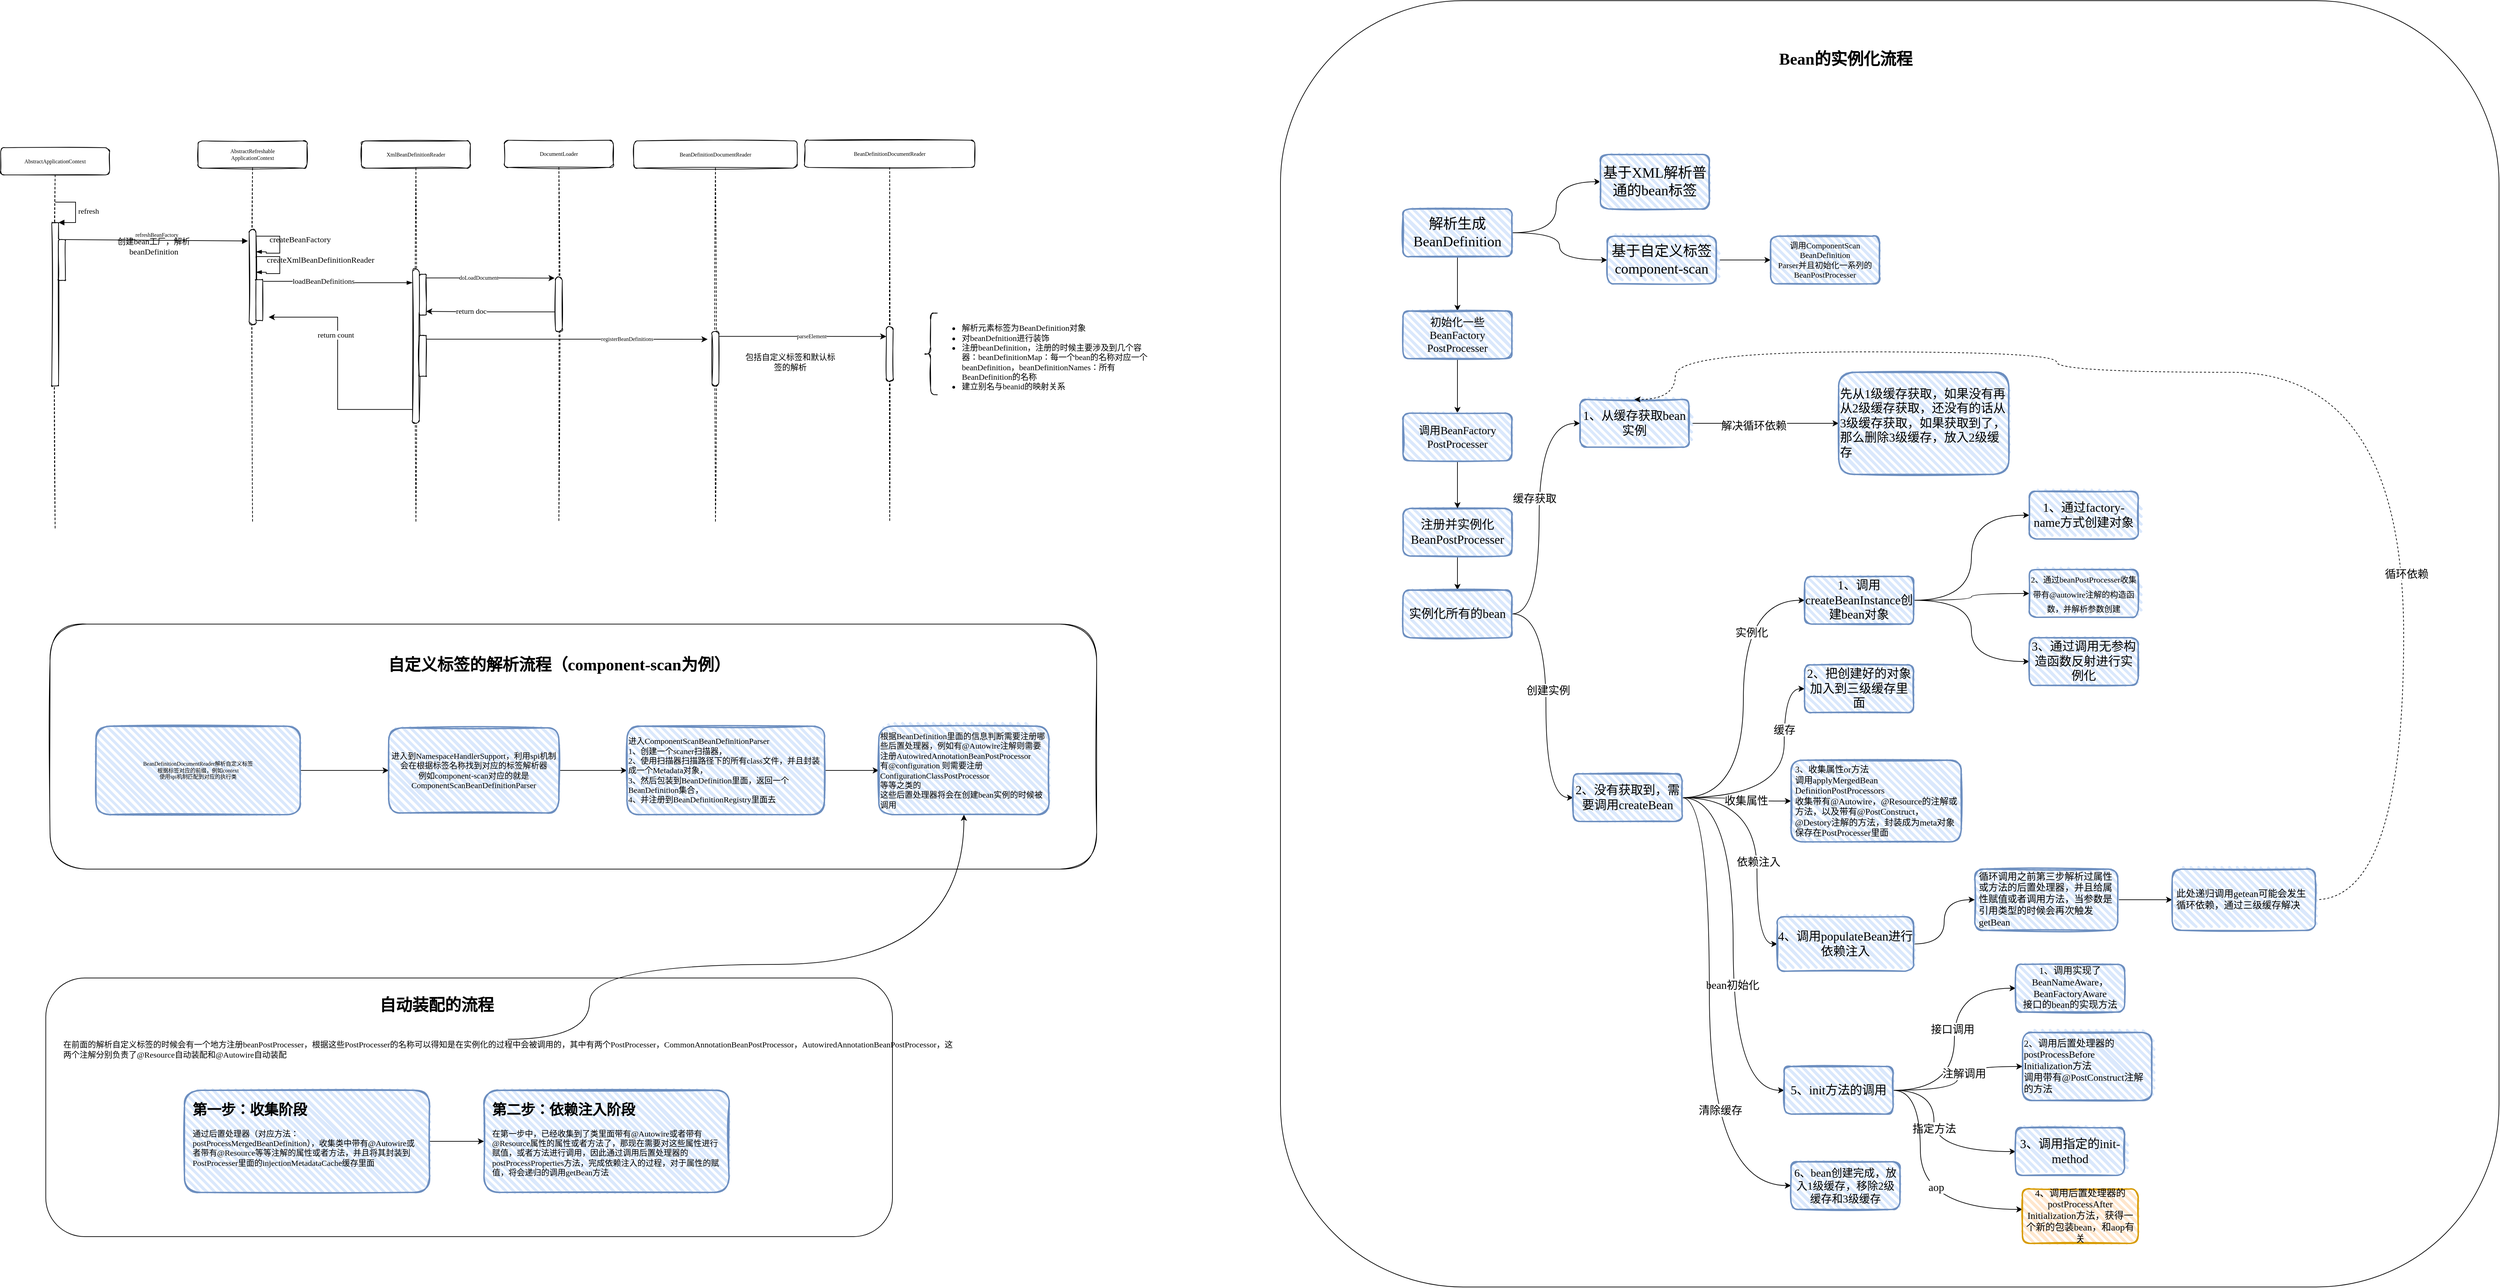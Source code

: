 <mxfile version="20.1.4" type="github">
  <diagram id="qRgSkZ1m7w0oscVlsJi2" name="第 1 页">
    <mxGraphModel dx="3008" dy="3232" grid="1" gridSize="10" guides="1" tooltips="1" connect="1" arrows="1" fold="1" page="1" pageScale="1" pageWidth="827" pageHeight="1169" math="0" shadow="0">
      <root>
        <mxCell id="0" />
        <mxCell id="1" parent="0" />
        <mxCell id="1ompkj2hWSB-YoC1AE3v-81" value="" style="rounded=1;whiteSpace=wrap;html=1;fontFamily=Comic Sans MS;fontSize=16;" vertex="1" parent="1">
          <mxGeometry x="1940" y="-136" width="1790" height="1890" as="geometry" />
        </mxCell>
        <mxCell id="kqyRtx0JfChElpCiszqf-2" value="&lt;div style=&quot;background-color: rgb(255, 255, 255); font-size: 6pt;&quot;&gt;AbstractApplicationContext&lt;/div&gt;" style="shape=umlLifeline;perimeter=lifelinePerimeter;whiteSpace=wrap;html=1;container=1;collapsible=0;recursiveResize=0;outlineConnect=0;sketch=1;rounded=1;glass=0;shadow=0;fontFamily=Comic Sans MS;" parent="1" vertex="1">
          <mxGeometry x="60" y="80" width="160" height="560" as="geometry" />
        </mxCell>
        <mxCell id="kqyRtx0JfChElpCiszqf-5" value="" style="html=1;points=[];perimeter=orthogonalPerimeter;rounded=1;shadow=0;glass=0;sketch=1;fontFamily=Comic Sans MS;" parent="kqyRtx0JfChElpCiszqf-2" vertex="1">
          <mxGeometry x="75" y="110" width="10" height="240" as="geometry" />
        </mxCell>
        <mxCell id="kqyRtx0JfChElpCiszqf-6" value="refresh" style="edgeStyle=orthogonalEdgeStyle;html=1;align=left;spacingLeft=2;endArrow=block;rounded=0;entryX=1;entryY=0;fontFamily=Comic Sans MS;" parent="kqyRtx0JfChElpCiszqf-2" target="kqyRtx0JfChElpCiszqf-5" edge="1">
          <mxGeometry relative="1" as="geometry">
            <mxPoint x="80" y="80" as="sourcePoint" />
            <Array as="points">
              <mxPoint x="110" y="80" />
              <mxPoint x="110" y="110" />
            </Array>
          </mxGeometry>
        </mxCell>
        <mxCell id="kqyRtx0JfChElpCiszqf-14" value="" style="html=1;points=[];perimeter=orthogonalPerimeter;rounded=1;shadow=0;glass=0;sketch=1;fontFamily=Comic Sans MS;" parent="kqyRtx0JfChElpCiszqf-2" vertex="1">
          <mxGeometry x="85" y="135" width="10" height="60" as="geometry" />
        </mxCell>
        <mxCell id="kqyRtx0JfChElpCiszqf-18" value="&lt;div style=&quot;background-color: rgb(255, 255, 255); font-size: 6pt;&quot;&gt;&lt;div style=&quot;font-size: 6pt;&quot;&gt;AbstractRefreshable&lt;/div&gt;&lt;div style=&quot;font-size: 6pt;&quot;&gt;ApplicationContext&lt;/div&gt;&lt;/div&gt;" style="shape=umlLifeline;perimeter=lifelinePerimeter;whiteSpace=wrap;html=1;container=1;collapsible=0;recursiveResize=0;outlineConnect=0;sketch=1;rounded=1;glass=0;shadow=0;fontFamily=Comic Sans MS;" parent="1" vertex="1">
          <mxGeometry x="350" y="70" width="160" height="560" as="geometry" />
        </mxCell>
        <mxCell id="kqyRtx0JfChElpCiszqf-24" value="" style="html=1;points=[[1,0.05,0,0,0],[1,0.1,0,0,0],[1,0.15,0,0,0],[1,0.2,0,0,0],[1,0.25,0,0,0],[1,0.3,0,0,0],[1,0.35,0,0,0],[1,0.4,0,0,0],[1,0.45,0,0,0],[1,0.5,0,0,0],[1,0.55,0,0,0],[1,0.6,0,0,0],[1,0.65,0,0,0],[1,0.7,0,0,0],[1,0.75,0,0,0],[1,0.8,0,0,0],[1,0.85,0,0,0],[1,0.9,0,0,0],[1,0.95,0,0,0]];perimeter=orthogonalPerimeter;rounded=1;shadow=0;glass=0;sketch=1;arcSize=50;fontFamily=Comic Sans MS;" parent="kqyRtx0JfChElpCiszqf-18" vertex="1">
          <mxGeometry x="75" y="130" width="10" height="140" as="geometry" />
        </mxCell>
        <mxCell id="kqyRtx0JfChElpCiszqf-30" value="" style="html=1;points=[[1,0.09,0,0,0],[1,0.18,0,0,0],[1,0.27,0,0,0],[1,0.36,0,0,0],[1,0.45,0,0,0],[1,0.55,0,0,0],[1,0.64,0,0,0],[1,0.73,0,0,0],[1,0.82,0,0,0],[1,0.91,0,0,0]];perimeter=orthogonalPerimeter;rounded=1;shadow=0;glass=0;sketch=1;fontFamily=Comic Sans MS;" parent="kqyRtx0JfChElpCiszqf-18" vertex="1">
          <mxGeometry x="85.0" y="204" width="10" height="60" as="geometry" />
        </mxCell>
        <mxCell id="kqyRtx0JfChElpCiszqf-33" style="edgeStyle=orthogonalEdgeStyle;rounded=0;orthogonalLoop=1;jettySize=auto;html=1;exitX=1;exitY=0.2;exitDx=0;exitDy=0;exitPerimeter=0;entryX=1;entryY=0.05;entryDx=0;entryDy=0;entryPerimeter=0;fontFamily=Comic Sans MS;startArrow=blockThin;startFill=1;endArrow=none;endFill=0;" parent="kqyRtx0JfChElpCiszqf-18" edge="1">
          <mxGeometry relative="1" as="geometry">
            <mxPoint x="85" y="163" as="sourcePoint" />
            <mxPoint x="85" y="142.0" as="targetPoint" />
            <Array as="points">
              <mxPoint x="100" y="163" />
              <mxPoint x="100" y="165" />
              <mxPoint x="120" y="165" />
              <mxPoint x="120" y="140" />
              <mxPoint x="85" y="140" />
            </Array>
          </mxGeometry>
        </mxCell>
        <mxCell id="kqyRtx0JfChElpCiszqf-40" style="edgeStyle=orthogonalEdgeStyle;rounded=0;orthogonalLoop=1;jettySize=auto;html=1;exitX=1;exitY=0.2;exitDx=0;exitDy=0;exitPerimeter=0;entryX=1;entryY=0.05;entryDx=0;entryDy=0;entryPerimeter=0;fontFamily=Comic Sans MS;startArrow=blockThin;startFill=1;endArrow=none;endFill=0;" parent="kqyRtx0JfChElpCiszqf-18" edge="1">
          <mxGeometry relative="1" as="geometry">
            <mxPoint x="85" y="192.98" as="sourcePoint" />
            <mxPoint x="85" y="171.98" as="targetPoint" />
            <Array as="points">
              <mxPoint x="100" y="192.98" />
              <mxPoint x="100" y="194.98" />
              <mxPoint x="120" y="194.98" />
              <mxPoint x="120" y="169.98" />
              <mxPoint x="85" y="169.98" />
            </Array>
          </mxGeometry>
        </mxCell>
        <mxCell id="kqyRtx0JfChElpCiszqf-15" value="&lt;div style=&quot;font-size: 6pt;&quot;&gt;refreshBeanFactory&lt;/div&gt;" style="html=1;verticalAlign=bottom;endArrow=none;entryX=1;entryY=0;rounded=0;endFill=0;startArrow=block;startFill=1;fontFamily=Comic Sans MS;exitX=-0.175;exitY=0.122;exitDx=0;exitDy=0;exitPerimeter=0;" parent="1" source="kqyRtx0JfChElpCiszqf-24" target="kqyRtx0JfChElpCiszqf-14" edge="1">
          <mxGeometry relative="1" as="geometry">
            <mxPoint x="420" y="210" as="sourcePoint" />
          </mxGeometry>
        </mxCell>
        <mxCell id="kqyRtx0JfChElpCiszqf-25" value="创建bean工厂，解析beanDefinition" style="text;html=1;strokeColor=none;fillColor=none;align=center;verticalAlign=middle;whiteSpace=wrap;rounded=0;shadow=0;glass=0;sketch=1;fontFamily=Comic Sans MS;" parent="1" vertex="1">
          <mxGeometry x="220" y="210" width="130" height="30" as="geometry" />
        </mxCell>
        <mxCell id="kqyRtx0JfChElpCiszqf-26" value="&lt;div style=&quot;background-color: rgb(255, 255, 255); font-size: 6pt;&quot;&gt;&lt;div style=&quot;font-size: 6pt;&quot;&gt;XmlBeanDefinitionReader&lt;/div&gt;&lt;/div&gt;" style="shape=umlLifeline;perimeter=lifelinePerimeter;whiteSpace=wrap;html=1;container=1;collapsible=0;recursiveResize=0;outlineConnect=0;sketch=1;rounded=1;glass=0;shadow=0;fontFamily=Comic Sans MS;" parent="1" vertex="1">
          <mxGeometry x="590" y="70" width="160" height="560" as="geometry" />
        </mxCell>
        <mxCell id="kqyRtx0JfChElpCiszqf-27" value="" style="html=1;points=[[0,0.09,0,0,0],[0,0.18,0,0,0],[0,0.27,0,0,0],[0,0.36,0,0,0],[0,0.45,0,0,0],[0,0.55,0,0,0],[0,0.64,0,0,0],[0,0.73,0,0,0],[0,0.82,0,0,0],[0,0.91,0,0,0],[1,0.06,0,0,0],[1,0.13,0,0,0],[1,0.19,0,0,0],[1,0.25,0,0,0],[1,0.31,0,0,0],[1,0.38,0,0,0],[1,0.44,0,0,0],[1,0.5,0,0,0],[1,0.56,0,0,0],[1,0.63,0,0,0],[1,0.69,0,0,0],[1,0.75,0,0,0],[1,0.81,0,0,0],[1,0.88,0,0,0],[1,0.94,0,0,0]];perimeter=orthogonalPerimeter;rounded=1;shadow=0;glass=0;sketch=1;arcSize=50;fontFamily=Comic Sans MS;" parent="kqyRtx0JfChElpCiszqf-26" vertex="1">
          <mxGeometry x="75" y="188" width="10" height="227" as="geometry" />
        </mxCell>
        <mxCell id="kqyRtx0JfChElpCiszqf-47" value="" style="html=1;points=[[1,0.09,0,0,0],[1,0.18,0,0,0],[1,0.27,0,0,0],[1,0.36,0,0,0],[1,0.45,0,0,0],[1,0.55,0,0,0],[1,0.64,0,0,0],[1,0.73,0,0,0],[1,0.82,0,0,0],[1,0.91,0,0,0]];perimeter=orthogonalPerimeter;rounded=1;shadow=0;glass=0;sketch=1;fontFamily=Comic Sans MS;" parent="kqyRtx0JfChElpCiszqf-26" vertex="1">
          <mxGeometry x="85.0" y="196" width="10" height="60" as="geometry" />
        </mxCell>
        <mxCell id="kqyRtx0JfChElpCiszqf-49" value="" style="html=1;points=[[1,0.09,0,0,0],[1,0.18,0,0,0],[1,0.27,0,0,0],[1,0.36,0,0,0],[1,0.45,0,0,0],[1,0.55,0,0,0],[1,0.64,0,0,0],[1,0.73,0,0,0],[1,0.82,0,0,0],[1,0.91,0,0,0]];perimeter=orthogonalPerimeter;rounded=1;shadow=0;glass=0;sketch=1;fontFamily=Comic Sans MS;" parent="kqyRtx0JfChElpCiszqf-26" vertex="1">
          <mxGeometry x="85.0" y="286" width="10" height="60" as="geometry" />
        </mxCell>
        <mxCell id="kqyRtx0JfChElpCiszqf-34" value="createXmlBeanDefinitionReader" style="text;html=1;strokeColor=none;fillColor=none;align=center;verticalAlign=middle;whiteSpace=wrap;rounded=0;shadow=0;glass=0;sketch=1;fontFamily=Comic Sans MS;" parent="1" vertex="1">
          <mxGeometry x="500" y="230" width="60" height="30" as="geometry" />
        </mxCell>
        <mxCell id="kqyRtx0JfChElpCiszqf-37" style="edgeStyle=orthogonalEdgeStyle;rounded=0;orthogonalLoop=1;jettySize=auto;html=1;exitX=0;exitY=0.09;exitDx=0;exitDy=0;exitPerimeter=0;entryX=1.094;entryY=0.039;entryDx=0;entryDy=0;entryPerimeter=0;fontFamily=Comic Sans MS;startArrow=blockThin;startFill=1;endArrow=none;endFill=0;" parent="1" source="kqyRtx0JfChElpCiszqf-27" target="kqyRtx0JfChElpCiszqf-30" edge="1">
          <mxGeometry relative="1" as="geometry" />
        </mxCell>
        <mxCell id="kqyRtx0JfChElpCiszqf-39" value="loadBeanDefinitions" style="edgeLabel;html=1;align=center;verticalAlign=middle;resizable=0;points=[];fontFamily=Comic Sans MS;" parent="kqyRtx0JfChElpCiszqf-37" vertex="1" connectable="0">
          <mxGeometry x="0.203" y="-1" relative="1" as="geometry">
            <mxPoint as="offset" />
          </mxGeometry>
        </mxCell>
        <mxCell id="kqyRtx0JfChElpCiszqf-41" value="createBeanFactory" style="text;html=1;strokeColor=none;fillColor=none;align=center;verticalAlign=middle;whiteSpace=wrap;rounded=0;shadow=0;glass=0;sketch=1;fontFamily=Comic Sans MS;" parent="1" vertex="1">
          <mxGeometry x="470" y="200" width="60" height="30" as="geometry" />
        </mxCell>
        <mxCell id="kqyRtx0JfChElpCiszqf-42" value="&lt;div style=&quot;background-color: rgb(255, 255, 255); font-size: 6pt;&quot;&gt;&lt;div style=&quot;font-size: 6pt;&quot;&gt;DocumentLoader&lt;/div&gt;&lt;/div&gt;" style="shape=umlLifeline;perimeter=lifelinePerimeter;whiteSpace=wrap;html=1;container=1;collapsible=0;recursiveResize=0;outlineConnect=0;sketch=1;rounded=1;glass=0;shadow=0;fontFamily=Comic Sans MS;" parent="1" vertex="1">
          <mxGeometry x="800" y="69" width="160" height="560" as="geometry" />
        </mxCell>
        <mxCell id="kqyRtx0JfChElpCiszqf-43" value="" style="html=1;points=[[0,0.09,0,0,0],[0,0.18,0,0,0],[0,0.27,0,0,0],[0,0.36,0,0,0],[0,0.45,0,0,0],[0,0.55,0,0,0],[0,0.64,0,0,0],[0,0.73,0,0,0],[0,0.82,0,0,0],[0,0.91,0,0,0]];perimeter=orthogonalPerimeter;rounded=1;shadow=0;glass=0;sketch=1;arcSize=50;fontFamily=Comic Sans MS;" parent="kqyRtx0JfChElpCiszqf-42" vertex="1">
          <mxGeometry x="75" y="201" width="10" height="80" as="geometry" />
        </mxCell>
        <mxCell id="kqyRtx0JfChElpCiszqf-44" value="&lt;div style=&quot;background-color: rgb(255, 255, 255); font-size: 6pt;&quot;&gt;&lt;div style=&quot;font-size: 6pt;&quot;&gt;BeanDefinitionDocumentReader&lt;/div&gt;&lt;/div&gt;" style="shape=umlLifeline;perimeter=lifelinePerimeter;whiteSpace=wrap;html=1;container=1;collapsible=0;recursiveResize=0;outlineConnect=0;sketch=1;rounded=1;glass=0;shadow=0;fontFamily=Comic Sans MS;" parent="1" vertex="1">
          <mxGeometry x="990" y="70" width="240" height="559" as="geometry" />
        </mxCell>
        <mxCell id="kqyRtx0JfChElpCiszqf-45" value="" style="html=1;points=[[0,0.09,0,0,0],[0,0.17,0,0,0],[0,0.28,0,0,0],[0,0.36,0,0,0],[0,0.45,0,0,0],[0,0.55,0,0,0],[0,0.64,0,0,0],[0,0.72,0,0,0],[0,0.82,0,0,0],[0,0.91,0,0,0],[1,0.09,0,0,0],[1,0.18,0,0,0],[1,0.27,0,0,0],[1,0.36,0,0,0],[1,0.45,0,0,0],[1,0.55,0,0,0],[1,0.64,0,0,0],[1,0.73,0,0,0],[1,0.82,0,0,0],[1,0.91,0,0,0]];perimeter=orthogonalPerimeter;rounded=1;shadow=0;glass=0;sketch=1;arcSize=50;fontFamily=Comic Sans MS;" parent="kqyRtx0JfChElpCiszqf-44" vertex="1">
          <mxGeometry x="115" y="280" width="10" height="80" as="geometry" />
        </mxCell>
        <mxCell id="kqyRtx0JfChElpCiszqf-48" style="edgeStyle=orthogonalEdgeStyle;rounded=0;orthogonalLoop=1;jettySize=auto;html=1;exitX=1;exitY=0.09;exitDx=0;exitDy=0;exitPerimeter=0;entryX=-0.123;entryY=0.02;entryDx=0;entryDy=0;entryPerimeter=0;fontFamily=Comic Sans MS;startArrow=none;startFill=0;endArrow=classic;endFill=1;" parent="1" source="kqyRtx0JfChElpCiszqf-47" target="kqyRtx0JfChElpCiszqf-43" edge="1">
          <mxGeometry relative="1" as="geometry" />
        </mxCell>
        <mxCell id="kqyRtx0JfChElpCiszqf-51" value="&lt;div style=&quot;font-size: 6pt;&quot;&gt;doLoadDocument&lt;/div&gt;" style="edgeLabel;html=1;align=center;verticalAlign=middle;resizable=0;points=[];fontFamily=Comic Sans MS;" parent="kqyRtx0JfChElpCiszqf-48" vertex="1" connectable="0">
          <mxGeometry x="-0.187" y="1" relative="1" as="geometry">
            <mxPoint as="offset" />
          </mxGeometry>
        </mxCell>
        <mxCell id="kqyRtx0JfChElpCiszqf-50" style="edgeStyle=orthogonalEdgeStyle;rounded=0;orthogonalLoop=1;jettySize=auto;html=1;exitX=1;exitY=0.09;exitDx=0;exitDy=0;exitPerimeter=0;entryX=-0.654;entryY=0.144;entryDx=0;entryDy=0;entryPerimeter=0;fontFamily=Comic Sans MS;startArrow=none;startFill=0;endArrow=classic;endFill=1;" parent="1" source="kqyRtx0JfChElpCiszqf-49" target="kqyRtx0JfChElpCiszqf-45" edge="1">
          <mxGeometry relative="1" as="geometry" />
        </mxCell>
        <mxCell id="kqyRtx0JfChElpCiszqf-54" value="&lt;div style=&quot;font-size: 6pt;&quot;&gt;registerBeanDefinitions&lt;/div&gt;" style="edgeLabel;html=1;align=center;verticalAlign=middle;resizable=0;points=[];fontFamily=Comic Sans MS;" parent="kqyRtx0JfChElpCiszqf-50" vertex="1" connectable="0">
          <mxGeometry x="-0.263" y="-1" relative="1" as="geometry">
            <mxPoint x="142" y="-2" as="offset" />
          </mxGeometry>
        </mxCell>
        <mxCell id="kqyRtx0JfChElpCiszqf-52" style="edgeStyle=orthogonalEdgeStyle;rounded=0;orthogonalLoop=1;jettySize=auto;html=1;exitX=0;exitY=0.64;exitDx=0;exitDy=0;exitPerimeter=0;entryX=1;entryY=0.91;entryDx=0;entryDy=0;entryPerimeter=0;fontFamily=Comic Sans MS;startArrow=none;startFill=0;endArrow=classic;endFill=1;" parent="1" source="kqyRtx0JfChElpCiszqf-43" target="kqyRtx0JfChElpCiszqf-47" edge="1">
          <mxGeometry relative="1" as="geometry" />
        </mxCell>
        <mxCell id="kqyRtx0JfChElpCiszqf-53" value="return doc" style="edgeLabel;html=1;align=center;verticalAlign=middle;resizable=0;points=[];fontFamily=Comic Sans MS;" parent="kqyRtx0JfChElpCiszqf-52" vertex="1" connectable="0">
          <mxGeometry x="0.312" y="-1" relative="1" as="geometry">
            <mxPoint as="offset" />
          </mxGeometry>
        </mxCell>
        <mxCell id="kqyRtx0JfChElpCiszqf-56" value="&lt;div style=&quot;background-color: rgb(255, 255, 255); font-size: 6pt;&quot;&gt;&lt;div style=&quot;font-size: 6pt;&quot;&gt;BeanDefinitionDocumentReader&lt;/div&gt;&lt;/div&gt;" style="shape=umlLifeline;perimeter=lifelinePerimeter;whiteSpace=wrap;html=1;container=1;collapsible=0;recursiveResize=0;outlineConnect=0;sketch=1;rounded=1;glass=0;shadow=0;fontFamily=Comic Sans MS;" parent="1" vertex="1">
          <mxGeometry x="1241" y="69" width="250" height="559" as="geometry" />
        </mxCell>
        <mxCell id="kqyRtx0JfChElpCiszqf-57" value="" style="html=1;points=[[0,0.09,0,0,0],[0,0.18,0,0,0],[0,0.27,0,0,0],[0,0.36,0,0,0],[0,0.45,0,0,0],[0,0.55,0,0,0],[0,0.64,0,0,0],[0,0.73,0,0,0],[0,0.82,0,0,0],[0,0.91,0,0,0]];perimeter=orthogonalPerimeter;rounded=1;shadow=0;glass=0;sketch=1;arcSize=50;fontFamily=Comic Sans MS;" parent="kqyRtx0JfChElpCiszqf-56" vertex="1">
          <mxGeometry x="120" y="274" width="10" height="80" as="geometry" />
        </mxCell>
        <mxCell id="kqyRtx0JfChElpCiszqf-62" value="" style="shape=curlyBracket;whiteSpace=wrap;html=1;rounded=1;shadow=0;glass=0;sketch=1;fontFamily=Comic Sans MS;" parent="kqyRtx0JfChElpCiszqf-56" vertex="1">
          <mxGeometry x="175" y="254" width="20" height="120" as="geometry" />
        </mxCell>
        <mxCell id="kqyRtx0JfChElpCiszqf-58" style="edgeStyle=orthogonalEdgeStyle;rounded=0;orthogonalLoop=1;jettySize=auto;html=1;exitX=1;exitY=0.09;exitDx=0;exitDy=0;exitPerimeter=0;entryX=0;entryY=0.18;entryDx=0;entryDy=0;entryPerimeter=0;fontFamily=Comic Sans MS;startArrow=none;startFill=0;endArrow=classic;endFill=1;" parent="1" source="kqyRtx0JfChElpCiszqf-45" target="kqyRtx0JfChElpCiszqf-57" edge="1">
          <mxGeometry relative="1" as="geometry" />
        </mxCell>
        <mxCell id="kqyRtx0JfChElpCiszqf-59" value="&lt;div style=&quot;font-size: 6pt;&quot;&gt;parseElement&lt;/div&gt;" style="edgeLabel;html=1;align=center;verticalAlign=middle;resizable=0;points=[];fontFamily=Comic Sans MS;" parent="kqyRtx0JfChElpCiszqf-58" vertex="1" connectable="0">
          <mxGeometry x="0.106" y="1" relative="1" as="geometry">
            <mxPoint as="offset" />
          </mxGeometry>
        </mxCell>
        <mxCell id="kqyRtx0JfChElpCiszqf-60" style="edgeStyle=orthogonalEdgeStyle;rounded=0;orthogonalLoop=1;jettySize=auto;html=1;exitX=0;exitY=0.91;exitDx=0;exitDy=0;exitPerimeter=0;entryX=1.874;entryY=0.916;entryDx=0;entryDy=0;entryPerimeter=0;fontFamily=Comic Sans MS;startArrow=none;startFill=0;endArrow=classic;endFill=1;" parent="1" source="kqyRtx0JfChElpCiszqf-27" target="kqyRtx0JfChElpCiszqf-30" edge="1">
          <mxGeometry relative="1" as="geometry" />
        </mxCell>
        <mxCell id="kqyRtx0JfChElpCiszqf-61" value="return count" style="edgeLabel;html=1;align=center;verticalAlign=middle;resizable=0;points=[];fontFamily=Comic Sans MS;" parent="kqyRtx0JfChElpCiszqf-60" vertex="1" connectable="0">
          <mxGeometry x="0.267" y="3" relative="1" as="geometry">
            <mxPoint as="offset" />
          </mxGeometry>
        </mxCell>
        <mxCell id="kqyRtx0JfChElpCiszqf-63" value="&lt;ul&gt;&lt;li&gt;解析元素标签为BeanDefinition对象&lt;/li&gt;&lt;li&gt;对beanDefnition进行装饰&lt;/li&gt;&lt;li&gt;注册beanDefinition，注册的时候主要涉及到几个容器：beanDefinitionMap：每一个bean的名称对应一个beanDefinition，beanDefinitionNames：所有BeanDefinition的名称&lt;/li&gt;&lt;li&gt;建立别名与beanid的映射关系&lt;/li&gt;&lt;/ul&gt;" style="text;strokeColor=none;fillColor=none;html=1;whiteSpace=wrap;verticalAlign=middle;overflow=hidden;rounded=1;shadow=0;glass=0;sketch=1;fontFamily=Comic Sans MS;" parent="1" vertex="1">
          <mxGeometry x="1430" y="313" width="320" height="150" as="geometry" />
        </mxCell>
        <mxCell id="kqyRtx0JfChElpCiszqf-65" value="包括自定义标签和默认标签的解析" style="text;html=1;strokeColor=none;fillColor=none;align=center;verticalAlign=middle;whiteSpace=wrap;rounded=0;shadow=0;glass=0;sketch=1;fontFamily=Comic Sans MS;" parent="1" vertex="1">
          <mxGeometry x="1150" y="380" width="140" height="30" as="geometry" />
        </mxCell>
        <mxCell id="kqyRtx0JfChElpCiszqf-67" value="" style="rounded=1;whiteSpace=wrap;html=1;shadow=0;glass=0;sketch=1;fontFamily=Comic Sans MS;" parent="1" vertex="1">
          <mxGeometry x="132.5" y="780" width="1537.5" height="360" as="geometry" />
        </mxCell>
        <mxCell id="kqyRtx0JfChElpCiszqf-68" value="自定义标签的解析流程（component-scan为例）" style="text;strokeColor=none;fillColor=none;html=1;fontSize=24;fontStyle=1;verticalAlign=middle;align=center;rounded=1;shadow=0;glass=0;sketch=1;fontFamily=Comic Sans MS;" parent="1" vertex="1">
          <mxGeometry x="620" y="820" width="520" height="40" as="geometry" />
        </mxCell>
        <mxCell id="kqyRtx0JfChElpCiszqf-72" value="" style="edgeStyle=orthogonalEdgeStyle;rounded=0;orthogonalLoop=1;jettySize=auto;html=1;fontFamily=Comic Sans MS;startArrow=none;startFill=0;endArrow=classic;endFill=1;" parent="1" source="kqyRtx0JfChElpCiszqf-70" target="kqyRtx0JfChElpCiszqf-71" edge="1">
          <mxGeometry relative="1" as="geometry" />
        </mxCell>
        <mxCell id="kqyRtx0JfChElpCiszqf-70" value="&lt;div style=&quot;font-size: 6pt;&quot;&gt;BeanDefinitionDocumentReader解析自定义标签&lt;/div&gt;&lt;div style=&quot;font-size: 6pt;&quot;&gt;根据标签对应的前缀，例如context&lt;/div&gt;&lt;div style=&quot;font-size: 6pt;&quot;&gt;使用spi机制匹配到对应的执行类&lt;/div&gt;" style="rounded=1;whiteSpace=wrap;html=1;strokeWidth=2;fillWeight=4;hachureGap=8;hachureAngle=45;fillColor=#dae8fc;sketch=1;shadow=0;glass=0;fontFamily=Comic Sans MS;strokeColor=#6c8ebf;" parent="1" vertex="1">
          <mxGeometry x="200" y="930" width="300" height="130" as="geometry" />
        </mxCell>
        <mxCell id="kqyRtx0JfChElpCiszqf-74" value="" style="edgeStyle=orthogonalEdgeStyle;rounded=0;orthogonalLoop=1;jettySize=auto;html=1;fontFamily=Comic Sans MS;startArrow=none;startFill=0;endArrow=classic;endFill=1;" parent="1" source="kqyRtx0JfChElpCiszqf-71" target="kqyRtx0JfChElpCiszqf-73" edge="1">
          <mxGeometry relative="1" as="geometry" />
        </mxCell>
        <mxCell id="kqyRtx0JfChElpCiszqf-71" value="进入到NamespaceHandlerSupport，利用spi机制会在根据标签名称找到对应的标签解析器&lt;br&gt;例如component-scan对应的就是ComponentScanBeanDefinitionParser" style="whiteSpace=wrap;html=1;fontFamily=Comic Sans MS;fillColor=#dae8fc;strokeColor=#6c8ebf;rounded=1;strokeWidth=2;fillWeight=4;hachureGap=8;hachureAngle=45;sketch=1;shadow=0;glass=0;" parent="1" vertex="1">
          <mxGeometry x="630" y="932.5" width="250" height="125" as="geometry" />
        </mxCell>
        <mxCell id="kqyRtx0JfChElpCiszqf-77" value="" style="edgeStyle=orthogonalEdgeStyle;rounded=0;orthogonalLoop=1;jettySize=auto;html=1;fontFamily=Comic Sans MS;startArrow=none;startFill=0;endArrow=classic;endFill=1;" parent="1" source="kqyRtx0JfChElpCiszqf-73" target="kqyRtx0JfChElpCiszqf-76" edge="1">
          <mxGeometry relative="1" as="geometry" />
        </mxCell>
        <mxCell id="kqyRtx0JfChElpCiszqf-73" value="进入ComponentScanBeanDefinitionParser&lt;br&gt;1、创建一个scaner扫描器，&lt;br&gt;2、使用扫描器扫描路径下的所有class文件，并且封装成一个Metadata对象，&lt;br&gt;3、然后包装到BeanDefinition里面，返回一个BeanDefinition集合，&lt;br&gt;&lt;div style=&quot;&quot;&gt;&lt;span style=&quot;background-color: initial;&quot;&gt;4、并注册到BeanDefinitionRegistry里面去&lt;/span&gt;&lt;/div&gt;" style="whiteSpace=wrap;html=1;fontFamily=Comic Sans MS;fillColor=#dae8fc;strokeColor=#6c8ebf;rounded=1;strokeWidth=2;fillWeight=4;hachureGap=8;hachureAngle=45;sketch=1;shadow=0;glass=0;align=left;" parent="1" vertex="1">
          <mxGeometry x="980" y="930" width="290" height="130" as="geometry" />
        </mxCell>
        <mxCell id="kqyRtx0JfChElpCiszqf-76" value="根据BeanDefinition里面的信息判断需要注册哪些后置处理器，例如有@Autowire注解则需要注册AutowiredAnnotationBeanPostProcessor&lt;br&gt;有@configuration 则需要注册ConfigurationClassPostProcessor&lt;br&gt;等等之类的&lt;br&gt;这些后置处理器将会在创建bean实例的时候被调用" style="whiteSpace=wrap;html=1;fontFamily=Comic Sans MS;align=left;fillColor=#dae8fc;strokeColor=#6c8ebf;rounded=1;strokeWidth=2;fillWeight=4;hachureGap=8;hachureAngle=45;sketch=1;shadow=0;glass=0;" parent="1" vertex="1">
          <mxGeometry x="1350" y="930" width="250" height="130" as="geometry" />
        </mxCell>
        <mxCell id="1ompkj2hWSB-YoC1AE3v-1" value="" style="rounded=1;whiteSpace=wrap;html=1;fontFamily=Comic Sans MS;align=left;verticalAlign=top;" vertex="1" parent="1">
          <mxGeometry x="126.25" y="1300" width="1243.75" height="380" as="geometry" />
        </mxCell>
        <mxCell id="1ompkj2hWSB-YoC1AE3v-2" value="自动装配的流程" style="text;strokeColor=none;fillColor=none;html=1;fontSize=24;fontStyle=1;verticalAlign=middle;align=center;fontFamily=Comic Sans MS;" vertex="1" parent="1">
          <mxGeometry x="650" y="1320" width="100" height="40" as="geometry" />
        </mxCell>
        <mxCell id="1ompkj2hWSB-YoC1AE3v-4" style="edgeStyle=orthogonalEdgeStyle;rounded=0;orthogonalLoop=1;jettySize=auto;html=1;exitX=0.5;exitY=0;exitDx=0;exitDy=0;fontFamily=Comic Sans MS;curved=1;" edge="1" parent="1" source="1ompkj2hWSB-YoC1AE3v-3" target="kqyRtx0JfChElpCiszqf-76">
          <mxGeometry relative="1" as="geometry">
            <Array as="points">
              <mxPoint x="925" y="1280" />
              <mxPoint x="1475" y="1280" />
            </Array>
          </mxGeometry>
        </mxCell>
        <mxCell id="1ompkj2hWSB-YoC1AE3v-3" value="在前面的解析自定义标签的时候会有一个地方注册beanPostProcesser，根据这些PostProcesser的名称可以得知是在实例化的过程中会被调用的，其中有两个PostProcesser，CommonAnnotationBeanPostProcessor，AutowiredAnnotationBeanPostProcessor，这两个注解分别负责了@Resource自动装配和@Autowire自动装配" style="text;html=1;strokeColor=none;fillColor=none;align=left;verticalAlign=middle;whiteSpace=wrap;rounded=0;fontFamily=Comic Sans MS;" vertex="1" parent="1">
          <mxGeometry x="150" y="1390" width="1310" height="30" as="geometry" />
        </mxCell>
        <mxCell id="1ompkj2hWSB-YoC1AE3v-8" value="" style="edgeStyle=orthogonalEdgeStyle;curved=1;rounded=0;orthogonalLoop=1;jettySize=auto;html=1;fontFamily=Comic Sans MS;fontSize=21;" edge="1" parent="1" source="1ompkj2hWSB-YoC1AE3v-6" target="1ompkj2hWSB-YoC1AE3v-7">
          <mxGeometry relative="1" as="geometry" />
        </mxCell>
        <mxCell id="1ompkj2hWSB-YoC1AE3v-6" value="&lt;b&gt;&lt;font style=&quot;font-size: 21px;&quot;&gt;第一步：收集阶段&lt;br&gt;&lt;/font&gt;&lt;/b&gt;&lt;br&gt;通过后置处理器（对应方法：postProcessMergedBeanDefinition），收集类中带有@Autowire或者带有@Resource等等注解的属性或者方法，并且将其封装到PostProcesser里面的injectionMetadataCache缓存里面" style="rounded=1;whiteSpace=wrap;html=1;strokeWidth=2;fillWeight=4;hachureGap=8;hachureAngle=45;fillColor=#dae8fc;sketch=1;fontFamily=Comic Sans MS;strokeColor=#6c8ebf;align=left;verticalAlign=top;spacing=12;" vertex="1" parent="1">
          <mxGeometry x="330" y="1465" width="360" height="150" as="geometry" />
        </mxCell>
        <mxCell id="1ompkj2hWSB-YoC1AE3v-7" value="&lt;b&gt;&lt;font style=&quot;font-size: 21px;&quot;&gt;第二步：依赖注入阶段&lt;br&gt;&lt;/font&gt;&lt;/b&gt;&lt;br&gt;在第一步中，已经收集到了类里面带有@Autowire或者带有@Resource属性的属性或者方法了，那现在需要对这些属性进行赋值，或者方法进行调用，因此通过调用后置处理器的postProcessProperties方法，完成依赖注入的过程，对于属性的赋值，将会递归的调用getBean方法" style="rounded=1;whiteSpace=wrap;html=1;strokeWidth=2;fillWeight=4;hachureGap=8;hachureAngle=45;fillColor=#dae8fc;sketch=1;fontFamily=Comic Sans MS;strokeColor=#6c8ebf;align=left;verticalAlign=top;spacing=12;" vertex="1" parent="1">
          <mxGeometry x="770" y="1465" width="360" height="150" as="geometry" />
        </mxCell>
        <mxCell id="1ompkj2hWSB-YoC1AE3v-19" value="" style="edgeStyle=orthogonalEdgeStyle;curved=1;rounded=0;orthogonalLoop=1;jettySize=auto;html=1;fontFamily=Comic Sans MS;fontSize=18;" edge="1" parent="1" source="1ompkj2hWSB-YoC1AE3v-13" target="1ompkj2hWSB-YoC1AE3v-18">
          <mxGeometry relative="1" as="geometry" />
        </mxCell>
        <mxCell id="1ompkj2hWSB-YoC1AE3v-21" value="" style="edgeStyle=orthogonalEdgeStyle;curved=1;rounded=0;orthogonalLoop=1;jettySize=auto;html=1;fontFamily=Comic Sans MS;fontSize=18;" edge="1" parent="1" source="1ompkj2hWSB-YoC1AE3v-13" target="1ompkj2hWSB-YoC1AE3v-20">
          <mxGeometry relative="1" as="geometry" />
        </mxCell>
        <mxCell id="1ompkj2hWSB-YoC1AE3v-25" value="" style="edgeStyle=orthogonalEdgeStyle;curved=1;rounded=0;orthogonalLoop=1;jettySize=auto;html=1;fontFamily=Comic Sans MS;fontSize=12;" edge="1" parent="1" source="1ompkj2hWSB-YoC1AE3v-13" target="1ompkj2hWSB-YoC1AE3v-24">
          <mxGeometry relative="1" as="geometry" />
        </mxCell>
        <mxCell id="1ompkj2hWSB-YoC1AE3v-13" value="解析生成BeanDefinition" style="rounded=1;whiteSpace=wrap;html=1;strokeWidth=2;fillWeight=4;hachureGap=8;hachureAngle=45;fillColor=#dae8fc;sketch=1;fontFamily=Comic Sans MS;fontSize=21;strokeColor=#6c8ebf;" vertex="1" parent="1">
          <mxGeometry x="2120" y="170" width="160" height="70" as="geometry" />
        </mxCell>
        <mxCell id="1ompkj2hWSB-YoC1AE3v-17" value="" style="edgeStyle=orthogonalEdgeStyle;curved=1;rounded=0;orthogonalLoop=1;jettySize=auto;html=1;fontFamily=Comic Sans MS;fontSize=18;" edge="1" parent="1" source="1ompkj2hWSB-YoC1AE3v-14" target="1ompkj2hWSB-YoC1AE3v-16">
          <mxGeometry relative="1" as="geometry" />
        </mxCell>
        <mxCell id="1ompkj2hWSB-YoC1AE3v-14" value="注册并实例化BeanPostProcesser" style="rounded=1;whiteSpace=wrap;html=1;strokeWidth=2;fillWeight=4;hachureGap=8;hachureAngle=45;fillColor=#dae8fc;sketch=1;fontFamily=Comic Sans MS;fontSize=18;strokeColor=#6c8ebf;" vertex="1" parent="1">
          <mxGeometry x="2120" y="610" width="160" height="70" as="geometry" />
        </mxCell>
        <mxCell id="1ompkj2hWSB-YoC1AE3v-30" value="" style="edgeStyle=orthogonalEdgeStyle;curved=1;rounded=0;orthogonalLoop=1;jettySize=auto;html=1;fontFamily=Comic Sans MS;fontSize=16;" edge="1" parent="1" source="1ompkj2hWSB-YoC1AE3v-16" target="1ompkj2hWSB-YoC1AE3v-29">
          <mxGeometry relative="1" as="geometry">
            <Array as="points">
              <mxPoint x="2320" y="765" />
              <mxPoint x="2320" y="485" />
            </Array>
          </mxGeometry>
        </mxCell>
        <mxCell id="1ompkj2hWSB-YoC1AE3v-83" value="缓存获取" style="edgeLabel;html=1;align=center;verticalAlign=middle;resizable=0;points=[];fontSize=16;fontFamily=Comic Sans MS;" vertex="1" connectable="0" parent="1ompkj2hWSB-YoC1AE3v-30">
          <mxGeometry x="0.106" y="7" relative="1" as="geometry">
            <mxPoint as="offset" />
          </mxGeometry>
        </mxCell>
        <mxCell id="1ompkj2hWSB-YoC1AE3v-32" value="" style="edgeStyle=orthogonalEdgeStyle;curved=1;rounded=0;orthogonalLoop=1;jettySize=auto;html=1;fontFamily=Comic Sans MS;fontSize=16;" edge="1" parent="1" source="1ompkj2hWSB-YoC1AE3v-16" target="1ompkj2hWSB-YoC1AE3v-31">
          <mxGeometry relative="1" as="geometry">
            <Array as="points">
              <mxPoint x="2330" y="765" />
              <mxPoint x="2330" y="1035" />
            </Array>
          </mxGeometry>
        </mxCell>
        <mxCell id="1ompkj2hWSB-YoC1AE3v-84" value="创建实例" style="edgeLabel;html=1;align=center;verticalAlign=middle;resizable=0;points=[];fontSize=16;fontFamily=Comic Sans MS;" vertex="1" connectable="0" parent="1ompkj2hWSB-YoC1AE3v-32">
          <mxGeometry x="-0.102" y="3" relative="1" as="geometry">
            <mxPoint as="offset" />
          </mxGeometry>
        </mxCell>
        <mxCell id="1ompkj2hWSB-YoC1AE3v-16" value="实例化所有的bean" style="rounded=1;whiteSpace=wrap;html=1;strokeWidth=2;fillWeight=4;hachureGap=8;hachureAngle=45;fillColor=#dae8fc;sketch=1;fontFamily=Comic Sans MS;fontSize=18;strokeColor=#6c8ebf;" vertex="1" parent="1">
          <mxGeometry x="2120" y="730" width="160" height="70" as="geometry" />
        </mxCell>
        <mxCell id="1ompkj2hWSB-YoC1AE3v-18" value="基于XML解析普通的bean标签" style="rounded=1;whiteSpace=wrap;html=1;strokeWidth=2;fillWeight=4;hachureGap=8;hachureAngle=45;fillColor=#dae8fc;sketch=1;fontFamily=Comic Sans MS;fontSize=21;strokeColor=#6c8ebf;" vertex="1" parent="1">
          <mxGeometry x="2410" y="90" width="160" height="80" as="geometry" />
        </mxCell>
        <mxCell id="1ompkj2hWSB-YoC1AE3v-23" value="" style="edgeStyle=orthogonalEdgeStyle;curved=1;rounded=0;orthogonalLoop=1;jettySize=auto;html=1;fontFamily=Comic Sans MS;fontSize=18;" edge="1" parent="1" source="1ompkj2hWSB-YoC1AE3v-20" target="1ompkj2hWSB-YoC1AE3v-22">
          <mxGeometry relative="1" as="geometry" />
        </mxCell>
        <mxCell id="1ompkj2hWSB-YoC1AE3v-20" value="基于自定义标签component-scan" style="rounded=1;whiteSpace=wrap;html=1;strokeWidth=2;fillWeight=4;hachureGap=8;hachureAngle=45;fillColor=#dae8fc;sketch=1;fontFamily=Comic Sans MS;fontSize=21;strokeColor=#6c8ebf;" vertex="1" parent="1">
          <mxGeometry x="2420" y="210" width="160" height="70" as="geometry" />
        </mxCell>
        <mxCell id="1ompkj2hWSB-YoC1AE3v-22" value="调用ComponentScan&lt;br style=&quot;font-size: 12px;&quot;&gt;BeanDefinition&lt;br style=&quot;font-size: 12px;&quot;&gt;Parser并且初始化一系列的BeanPostProcesser" style="rounded=1;whiteSpace=wrap;html=1;strokeWidth=2;fillWeight=4;hachureGap=8;hachureAngle=45;fillColor=#dae8fc;sketch=1;fontFamily=Comic Sans MS;fontSize=12;strokeColor=#6c8ebf;" vertex="1" parent="1">
          <mxGeometry x="2660" y="210" width="160" height="70" as="geometry" />
        </mxCell>
        <mxCell id="1ompkj2hWSB-YoC1AE3v-27" value="" style="edgeStyle=orthogonalEdgeStyle;curved=1;rounded=0;orthogonalLoop=1;jettySize=auto;html=1;fontFamily=Comic Sans MS;fontSize=16;" edge="1" parent="1" source="1ompkj2hWSB-YoC1AE3v-24" target="1ompkj2hWSB-YoC1AE3v-26">
          <mxGeometry relative="1" as="geometry" />
        </mxCell>
        <mxCell id="1ompkj2hWSB-YoC1AE3v-24" value="初始化一些BeanFactory&lt;br style=&quot;font-size: 16px;&quot;&gt;PostProcesser" style="rounded=1;whiteSpace=wrap;html=1;strokeWidth=2;fillWeight=4;hachureGap=8;hachureAngle=45;fillColor=#dae8fc;sketch=1;fontFamily=Comic Sans MS;fontSize=16;strokeColor=#6c8ebf;" vertex="1" parent="1">
          <mxGeometry x="2120" y="320" width="160" height="70" as="geometry" />
        </mxCell>
        <mxCell id="1ompkj2hWSB-YoC1AE3v-28" style="edgeStyle=orthogonalEdgeStyle;curved=1;rounded=0;orthogonalLoop=1;jettySize=auto;html=1;exitX=0.5;exitY=1;exitDx=0;exitDy=0;entryX=0.5;entryY=0;entryDx=0;entryDy=0;fontFamily=Comic Sans MS;fontSize=16;" edge="1" parent="1" source="1ompkj2hWSB-YoC1AE3v-26" target="1ompkj2hWSB-YoC1AE3v-14">
          <mxGeometry relative="1" as="geometry" />
        </mxCell>
        <mxCell id="1ompkj2hWSB-YoC1AE3v-26" value="调用BeanFactory&lt;br style=&quot;font-size: 16px;&quot;&gt;PostProcesser" style="rounded=1;whiteSpace=wrap;html=1;strokeWidth=2;fillWeight=4;hachureGap=8;hachureAngle=45;fillColor=#dae8fc;sketch=1;fontFamily=Comic Sans MS;fontSize=16;strokeColor=#6c8ebf;" vertex="1" parent="1">
          <mxGeometry x="2120" y="470" width="160" height="70" as="geometry" />
        </mxCell>
        <mxCell id="1ompkj2hWSB-YoC1AE3v-64" value="" style="edgeStyle=orthogonalEdgeStyle;curved=1;rounded=0;orthogonalLoop=1;jettySize=auto;html=1;fontFamily=Comic Sans MS;fontSize=16;" edge="1" parent="1" source="1ompkj2hWSB-YoC1AE3v-29" target="1ompkj2hWSB-YoC1AE3v-63">
          <mxGeometry relative="1" as="geometry" />
        </mxCell>
        <mxCell id="1ompkj2hWSB-YoC1AE3v-80" value="解决循环依赖" style="edgeLabel;html=1;align=center;verticalAlign=middle;resizable=0;points=[];fontSize=16;fontFamily=Comic Sans MS;" vertex="1" connectable="0" parent="1ompkj2hWSB-YoC1AE3v-64">
          <mxGeometry x="-0.143" y="-3" relative="1" as="geometry">
            <mxPoint as="offset" />
          </mxGeometry>
        </mxCell>
        <mxCell id="1ompkj2hWSB-YoC1AE3v-29" value="1、从缓存获取bean实例" style="rounded=1;whiteSpace=wrap;html=1;strokeWidth=2;fillWeight=4;hachureGap=8;hachureAngle=45;fillColor=#dae8fc;sketch=1;fontFamily=Comic Sans MS;fontSize=18;strokeColor=#6c8ebf;" vertex="1" parent="1">
          <mxGeometry x="2380" y="450" width="160" height="70" as="geometry" />
        </mxCell>
        <mxCell id="1ompkj2hWSB-YoC1AE3v-34" value="" style="edgeStyle=orthogonalEdgeStyle;curved=1;rounded=0;orthogonalLoop=1;jettySize=auto;html=1;fontFamily=Comic Sans MS;fontSize=16;entryX=0;entryY=0.5;entryDx=0;entryDy=0;" edge="1" parent="1" source="1ompkj2hWSB-YoC1AE3v-31" target="1ompkj2hWSB-YoC1AE3v-33">
          <mxGeometry relative="1" as="geometry" />
        </mxCell>
        <mxCell id="1ompkj2hWSB-YoC1AE3v-70" value="收集属性" style="edgeLabel;html=1;align=center;verticalAlign=middle;resizable=0;points=[];fontSize=16;fontFamily=Comic Sans MS;" vertex="1" connectable="0" parent="1ompkj2hWSB-YoC1AE3v-34">
          <mxGeometry x="0.201" y="1" relative="1" as="geometry">
            <mxPoint as="offset" />
          </mxGeometry>
        </mxCell>
        <mxCell id="1ompkj2hWSB-YoC1AE3v-36" value="" style="edgeStyle=orthogonalEdgeStyle;curved=1;rounded=0;orthogonalLoop=1;jettySize=auto;html=1;fontFamily=Comic Sans MS;fontSize=13;entryX=0;entryY=0.5;entryDx=0;entryDy=0;" edge="1" parent="1" source="1ompkj2hWSB-YoC1AE3v-31" target="1ompkj2hWSB-YoC1AE3v-35">
          <mxGeometry relative="1" as="geometry" />
        </mxCell>
        <mxCell id="1ompkj2hWSB-YoC1AE3v-68" value="实例化" style="edgeLabel;html=1;align=center;verticalAlign=middle;resizable=0;points=[];fontSize=16;fontFamily=Comic Sans MS;" vertex="1" connectable="0" parent="1ompkj2hWSB-YoC1AE3v-36">
          <mxGeometry x="0.42" y="-12" relative="1" as="geometry">
            <mxPoint as="offset" />
          </mxGeometry>
        </mxCell>
        <mxCell id="1ompkj2hWSB-YoC1AE3v-46" value="" style="edgeStyle=orthogonalEdgeStyle;curved=1;rounded=0;orthogonalLoop=1;jettySize=auto;html=1;fontFamily=Comic Sans MS;fontSize=12;" edge="1" parent="1" source="1ompkj2hWSB-YoC1AE3v-31" target="1ompkj2hWSB-YoC1AE3v-45">
          <mxGeometry relative="1" as="geometry">
            <Array as="points">
              <mxPoint x="2680" y="1035" />
              <mxPoint x="2680" y="875" />
            </Array>
          </mxGeometry>
        </mxCell>
        <mxCell id="1ompkj2hWSB-YoC1AE3v-69" value="缓存" style="edgeLabel;html=1;align=center;verticalAlign=middle;resizable=0;points=[];fontSize=16;fontFamily=Comic Sans MS;" vertex="1" connectable="0" parent="1ompkj2hWSB-YoC1AE3v-46">
          <mxGeometry x="0.473" relative="1" as="geometry">
            <mxPoint as="offset" />
          </mxGeometry>
        </mxCell>
        <mxCell id="1ompkj2hWSB-YoC1AE3v-48" value="" style="edgeStyle=orthogonalEdgeStyle;curved=1;rounded=0;orthogonalLoop=1;jettySize=auto;html=1;fontFamily=Comic Sans MS;fontSize=12;entryX=0;entryY=0.5;entryDx=0;entryDy=0;" edge="1" parent="1" source="1ompkj2hWSB-YoC1AE3v-31" target="1ompkj2hWSB-YoC1AE3v-47">
          <mxGeometry relative="1" as="geometry">
            <Array as="points">
              <mxPoint x="2640" y="1035" />
              <mxPoint x="2640" y="1250" />
            </Array>
          </mxGeometry>
        </mxCell>
        <mxCell id="1ompkj2hWSB-YoC1AE3v-72" value="依赖注入" style="edgeLabel;html=1;align=center;verticalAlign=middle;resizable=0;points=[];fontSize=16;fontFamily=Comic Sans MS;" vertex="1" connectable="0" parent="1ompkj2hWSB-YoC1AE3v-48">
          <mxGeometry x="0.149" y="2" relative="1" as="geometry">
            <mxPoint as="offset" />
          </mxGeometry>
        </mxCell>
        <mxCell id="1ompkj2hWSB-YoC1AE3v-52" value="" style="edgeStyle=orthogonalEdgeStyle;curved=1;rounded=0;orthogonalLoop=1;jettySize=auto;html=1;fontFamily=Comic Sans MS;fontSize=14;entryX=0;entryY=0.5;entryDx=0;entryDy=0;" edge="1" parent="1" source="1ompkj2hWSB-YoC1AE3v-31" target="1ompkj2hWSB-YoC1AE3v-51">
          <mxGeometry relative="1" as="geometry" />
        </mxCell>
        <mxCell id="1ompkj2hWSB-YoC1AE3v-73" value="bean初始化" style="edgeLabel;html=1;align=center;verticalAlign=middle;resizable=0;points=[];fontSize=16;fontFamily=Comic Sans MS;" vertex="1" connectable="0" parent="1ompkj2hWSB-YoC1AE3v-52">
          <mxGeometry x="0.207" y="-1" relative="1" as="geometry">
            <mxPoint as="offset" />
          </mxGeometry>
        </mxCell>
        <mxCell id="1ompkj2hWSB-YoC1AE3v-62" value="" style="edgeStyle=orthogonalEdgeStyle;curved=1;rounded=0;orthogonalLoop=1;jettySize=auto;html=1;fontFamily=Comic Sans MS;fontSize=14;" edge="1" parent="1" source="1ompkj2hWSB-YoC1AE3v-31" target="1ompkj2hWSB-YoC1AE3v-61">
          <mxGeometry relative="1" as="geometry">
            <Array as="points">
              <mxPoint x="2570" y="1035" />
              <mxPoint x="2570" y="1605" />
            </Array>
          </mxGeometry>
        </mxCell>
        <mxCell id="1ompkj2hWSB-YoC1AE3v-74" value="清除缓存" style="edgeLabel;html=1;align=center;verticalAlign=middle;resizable=0;points=[];fontSize=16;fontFamily=Comic Sans MS;" vertex="1" connectable="0" parent="1ompkj2hWSB-YoC1AE3v-62">
          <mxGeometry x="0.366" y="16" relative="1" as="geometry">
            <mxPoint as="offset" />
          </mxGeometry>
        </mxCell>
        <mxCell id="1ompkj2hWSB-YoC1AE3v-31" value="2、没有获取到，需要调用createBean" style="rounded=1;whiteSpace=wrap;html=1;strokeWidth=2;fillWeight=4;hachureGap=8;hachureAngle=45;fillColor=#dae8fc;sketch=1;fontFamily=Comic Sans MS;fontSize=18;strokeColor=#6c8ebf;" vertex="1" parent="1">
          <mxGeometry x="2370" y="1000" width="160" height="70" as="geometry" />
        </mxCell>
        <mxCell id="1ompkj2hWSB-YoC1AE3v-33" value="3、收集属性or方法&lt;br style=&quot;font-size: 13px;&quot;&gt;调用applyMergedBean&lt;br style=&quot;font-size: 13px;&quot;&gt;DefinitionPostProcessors&lt;br&gt;收集带有@Autowire，@Resource的注解或方法，以及带有@PostConstruct，@Destory注解的方法，封装成为meta对象保存在PostProcesser里面" style="rounded=1;whiteSpace=wrap;html=1;strokeWidth=2;fillWeight=4;hachureGap=8;hachureAngle=45;fillColor=#dae8fc;sketch=1;fontFamily=Comic Sans MS;fontSize=13;strokeColor=#6c8ebf;align=left;spacing=6;" vertex="1" parent="1">
          <mxGeometry x="2690" y="980" width="250" height="120" as="geometry" />
        </mxCell>
        <mxCell id="1ompkj2hWSB-YoC1AE3v-38" value="" style="edgeStyle=orthogonalEdgeStyle;curved=1;rounded=0;orthogonalLoop=1;jettySize=auto;html=1;fontFamily=Comic Sans MS;fontSize=13;entryX=0;entryY=0.5;entryDx=0;entryDy=0;" edge="1" parent="1" source="1ompkj2hWSB-YoC1AE3v-35" target="1ompkj2hWSB-YoC1AE3v-37">
          <mxGeometry relative="1" as="geometry" />
        </mxCell>
        <mxCell id="1ompkj2hWSB-YoC1AE3v-40" value="" style="edgeStyle=orthogonalEdgeStyle;curved=1;rounded=0;orthogonalLoop=1;jettySize=auto;html=1;fontFamily=Comic Sans MS;fontSize=13;" edge="1" parent="1" source="1ompkj2hWSB-YoC1AE3v-35" target="1ompkj2hWSB-YoC1AE3v-39">
          <mxGeometry relative="1" as="geometry" />
        </mxCell>
        <mxCell id="1ompkj2hWSB-YoC1AE3v-42" value="" style="edgeStyle=orthogonalEdgeStyle;curved=1;rounded=0;orthogonalLoop=1;jettySize=auto;html=1;fontFamily=Comic Sans MS;fontSize=12;entryX=0;entryY=0.5;entryDx=0;entryDy=0;" edge="1" parent="1" source="1ompkj2hWSB-YoC1AE3v-35" target="1ompkj2hWSB-YoC1AE3v-41">
          <mxGeometry relative="1" as="geometry" />
        </mxCell>
        <mxCell id="1ompkj2hWSB-YoC1AE3v-35" value="1、调用createBeanInstance创建bean对象" style="rounded=1;whiteSpace=wrap;html=1;strokeWidth=2;fillWeight=4;hachureGap=8;hachureAngle=45;fillColor=#dae8fc;sketch=1;fontFamily=Comic Sans MS;fontSize=18;strokeColor=#6c8ebf;" vertex="1" parent="1">
          <mxGeometry x="2710" y="710" width="160" height="70" as="geometry" />
        </mxCell>
        <mxCell id="1ompkj2hWSB-YoC1AE3v-37" value="1、通过factory-name方式创建对象" style="rounded=1;whiteSpace=wrap;html=1;strokeWidth=2;fillWeight=4;hachureGap=8;hachureAngle=45;fillColor=#dae8fc;sketch=1;fontFamily=Comic Sans MS;fontSize=18;strokeColor=#6c8ebf;" vertex="1" parent="1">
          <mxGeometry x="3040" y="585" width="160" height="70" as="geometry" />
        </mxCell>
        <mxCell id="1ompkj2hWSB-YoC1AE3v-39" value="&lt;font style=&quot;font-size: 12px;&quot;&gt;2、通过beanPostProcesser收集带有@autowire注解的构造函数，并解析参数创建&lt;/font&gt;" style="rounded=1;whiteSpace=wrap;html=1;strokeWidth=2;fillWeight=4;hachureGap=8;hachureAngle=45;fillColor=#dae8fc;sketch=1;fontFamily=Comic Sans MS;fontSize=18;strokeColor=#6c8ebf;" vertex="1" parent="1">
          <mxGeometry x="3040" y="700" width="160" height="70" as="geometry" />
        </mxCell>
        <mxCell id="1ompkj2hWSB-YoC1AE3v-41" value="3、通过调用无参构造函数反射进行实例化" style="rounded=1;whiteSpace=wrap;html=1;strokeWidth=2;fillWeight=4;hachureGap=8;hachureAngle=45;fillColor=#dae8fc;sketch=1;fontFamily=Comic Sans MS;fontSize=18;strokeColor=#6c8ebf;" vertex="1" parent="1">
          <mxGeometry x="3040" y="800" width="160" height="70" as="geometry" />
        </mxCell>
        <mxCell id="1ompkj2hWSB-YoC1AE3v-45" value="2、把创建好的对象加入到三级缓存里面" style="rounded=1;whiteSpace=wrap;html=1;strokeWidth=2;fillWeight=4;hachureGap=8;hachureAngle=45;fillColor=#dae8fc;sketch=1;fontFamily=Comic Sans MS;fontSize=18;strokeColor=#6c8ebf;" vertex="1" parent="1">
          <mxGeometry x="2710" y="840" width="160" height="70" as="geometry" />
        </mxCell>
        <mxCell id="1ompkj2hWSB-YoC1AE3v-50" value="" style="edgeStyle=orthogonalEdgeStyle;curved=1;rounded=0;orthogonalLoop=1;jettySize=auto;html=1;fontFamily=Comic Sans MS;fontSize=12;" edge="1" parent="1" source="1ompkj2hWSB-YoC1AE3v-47" target="1ompkj2hWSB-YoC1AE3v-49">
          <mxGeometry relative="1" as="geometry" />
        </mxCell>
        <mxCell id="1ompkj2hWSB-YoC1AE3v-47" value="4、调用populateBean进行依赖注入" style="rounded=1;whiteSpace=wrap;html=1;strokeWidth=2;fillWeight=4;hachureGap=8;hachureAngle=45;fillColor=#dae8fc;sketch=1;fontFamily=Comic Sans MS;fontSize=18;strokeColor=#6c8ebf;" vertex="1" parent="1">
          <mxGeometry x="2670" y="1210" width="200" height="80" as="geometry" />
        </mxCell>
        <mxCell id="1ompkj2hWSB-YoC1AE3v-66" value="" style="edgeStyle=orthogonalEdgeStyle;curved=1;rounded=0;orthogonalLoop=1;jettySize=auto;html=1;fontFamily=Comic Sans MS;fontSize=16;" edge="1" parent="1" source="1ompkj2hWSB-YoC1AE3v-49" target="1ompkj2hWSB-YoC1AE3v-65">
          <mxGeometry relative="1" as="geometry" />
        </mxCell>
        <mxCell id="1ompkj2hWSB-YoC1AE3v-49" value="循环调用之前第三步解析过属性或方法的后置处理器，并且给属性赋值或者调用方法，当参数是引用类型的时候会再次触发getBean" style="rounded=1;whiteSpace=wrap;html=1;strokeWidth=2;fillWeight=4;hachureGap=8;hachureAngle=45;fillColor=#dae8fc;sketch=1;fontFamily=Comic Sans MS;fontSize=14;strokeColor=#6c8ebf;spacing=6;align=left;" vertex="1" parent="1">
          <mxGeometry x="2960" y="1140" width="210" height="90" as="geometry" />
        </mxCell>
        <mxCell id="1ompkj2hWSB-YoC1AE3v-54" value="" style="edgeStyle=orthogonalEdgeStyle;curved=1;rounded=0;orthogonalLoop=1;jettySize=auto;html=1;fontFamily=Comic Sans MS;fontSize=14;entryX=0;entryY=0.5;entryDx=0;entryDy=0;" edge="1" parent="1" source="1ompkj2hWSB-YoC1AE3v-51" target="1ompkj2hWSB-YoC1AE3v-53">
          <mxGeometry relative="1" as="geometry" />
        </mxCell>
        <mxCell id="1ompkj2hWSB-YoC1AE3v-75" value="接口调用" style="edgeLabel;html=1;align=center;verticalAlign=middle;resizable=0;points=[];fontSize=16;fontFamily=Comic Sans MS;" vertex="1" connectable="0" parent="1ompkj2hWSB-YoC1AE3v-54">
          <mxGeometry x="0.093" y="3" relative="1" as="geometry">
            <mxPoint as="offset" />
          </mxGeometry>
        </mxCell>
        <mxCell id="1ompkj2hWSB-YoC1AE3v-56" value="" style="edgeStyle=orthogonalEdgeStyle;curved=1;rounded=0;orthogonalLoop=1;jettySize=auto;html=1;fontFamily=Comic Sans MS;fontSize=14;" edge="1" parent="1" source="1ompkj2hWSB-YoC1AE3v-51" target="1ompkj2hWSB-YoC1AE3v-55">
          <mxGeometry relative="1" as="geometry" />
        </mxCell>
        <mxCell id="1ompkj2hWSB-YoC1AE3v-76" value="注解调用" style="edgeLabel;html=1;align=center;verticalAlign=middle;resizable=0;points=[];fontSize=16;fontFamily=Comic Sans MS;" vertex="1" connectable="0" parent="1ompkj2hWSB-YoC1AE3v-56">
          <mxGeometry x="0.068" y="-9" relative="1" as="geometry">
            <mxPoint as="offset" />
          </mxGeometry>
        </mxCell>
        <mxCell id="1ompkj2hWSB-YoC1AE3v-58" value="" style="edgeStyle=orthogonalEdgeStyle;curved=1;rounded=0;orthogonalLoop=1;jettySize=auto;html=1;fontFamily=Comic Sans MS;fontSize=14;" edge="1" parent="1" source="1ompkj2hWSB-YoC1AE3v-51" target="1ompkj2hWSB-YoC1AE3v-57">
          <mxGeometry relative="1" as="geometry">
            <Array as="points">
              <mxPoint x="2900" y="1465" />
              <mxPoint x="2900" y="1555" />
            </Array>
          </mxGeometry>
        </mxCell>
        <mxCell id="1ompkj2hWSB-YoC1AE3v-77" value="指定方法" style="edgeLabel;html=1;align=center;verticalAlign=middle;resizable=0;points=[];fontSize=16;fontFamily=Comic Sans MS;" vertex="1" connectable="0" parent="1ompkj2hWSB-YoC1AE3v-58">
          <mxGeometry x="-0.141" relative="1" as="geometry">
            <mxPoint as="offset" />
          </mxGeometry>
        </mxCell>
        <mxCell id="1ompkj2hWSB-YoC1AE3v-60" value="" style="edgeStyle=orthogonalEdgeStyle;curved=1;rounded=0;orthogonalLoop=1;jettySize=auto;html=1;fontFamily=Comic Sans MS;fontSize=14;" edge="1" parent="1" source="1ompkj2hWSB-YoC1AE3v-51" target="1ompkj2hWSB-YoC1AE3v-59">
          <mxGeometry relative="1" as="geometry">
            <Array as="points">
              <mxPoint x="2880" y="1465" />
              <mxPoint x="2880" y="1640" />
            </Array>
          </mxGeometry>
        </mxCell>
        <mxCell id="1ompkj2hWSB-YoC1AE3v-78" value="aop" style="edgeLabel;html=1;align=center;verticalAlign=middle;resizable=0;points=[];fontSize=16;fontFamily=Comic Sans MS;" vertex="1" connectable="0" parent="1ompkj2hWSB-YoC1AE3v-60">
          <mxGeometry x="-0.005" y="23" relative="1" as="geometry">
            <mxPoint as="offset" />
          </mxGeometry>
        </mxCell>
        <mxCell id="1ompkj2hWSB-YoC1AE3v-51" value="5、init方法的调用" style="rounded=1;whiteSpace=wrap;html=1;strokeWidth=2;fillWeight=4;hachureGap=8;hachureAngle=45;fillColor=#dae8fc;sketch=1;fontFamily=Comic Sans MS;fontSize=18;strokeColor=#6c8ebf;" vertex="1" parent="1">
          <mxGeometry x="2680" y="1430" width="160" height="70" as="geometry" />
        </mxCell>
        <mxCell id="1ompkj2hWSB-YoC1AE3v-53" value="1、调用实现了BeanNameAware，BeanFactoryAware&lt;br style=&quot;font-size: 14px;&quot;&gt;接口的bean的实现方法" style="rounded=1;whiteSpace=wrap;html=1;strokeWidth=2;fillWeight=4;hachureGap=8;hachureAngle=45;fillColor=#dae8fc;sketch=1;fontFamily=Comic Sans MS;fontSize=14;strokeColor=#6c8ebf;" vertex="1" parent="1">
          <mxGeometry x="3020" y="1280" width="160" height="70" as="geometry" />
        </mxCell>
        <mxCell id="1ompkj2hWSB-YoC1AE3v-55" value="2、调用后置处理器的postProcessBefore&lt;br style=&quot;font-size: 14px;&quot;&gt;Initialization方法&lt;br style=&quot;font-size: 14px;&quot;&gt;调用带有@PostConstruct注解的方法" style="rounded=1;whiteSpace=wrap;html=1;strokeWidth=2;fillWeight=4;hachureGap=8;hachureAngle=45;fillColor=#dae8fc;sketch=1;fontFamily=Comic Sans MS;fontSize=14;strokeColor=#6c8ebf;align=left;" vertex="1" parent="1">
          <mxGeometry x="3030" y="1380" width="190" height="100" as="geometry" />
        </mxCell>
        <mxCell id="1ompkj2hWSB-YoC1AE3v-57" value="3、调用指定的init-method" style="rounded=1;whiteSpace=wrap;html=1;strokeWidth=2;fillWeight=4;hachureGap=8;hachureAngle=45;fillColor=#dae8fc;sketch=1;fontFamily=Comic Sans MS;fontSize=18;strokeColor=#6c8ebf;" vertex="1" parent="1">
          <mxGeometry x="3020" y="1520" width="160" height="70" as="geometry" />
        </mxCell>
        <mxCell id="1ompkj2hWSB-YoC1AE3v-59" value="4、调用后置处理器的postProcessAfter&lt;br style=&quot;font-size: 14px;&quot;&gt;Initialization方法，获得一个新的包装bean，和aop有关" style="rounded=1;whiteSpace=wrap;html=1;strokeWidth=2;fillWeight=4;hachureGap=8;hachureAngle=45;fillColor=#ffe6cc;sketch=1;fontFamily=Comic Sans MS;fontSize=14;strokeColor=#d79b00;" vertex="1" parent="1">
          <mxGeometry x="3030" y="1610" width="170" height="80" as="geometry" />
        </mxCell>
        <mxCell id="1ompkj2hWSB-YoC1AE3v-61" value="6、bean创建完成，放入1级缓存，移除2级缓存和3级缓存" style="rounded=1;whiteSpace=wrap;html=1;strokeWidth=2;fillWeight=4;hachureGap=8;hachureAngle=45;fillColor=#dae8fc;sketch=1;fontFamily=Comic Sans MS;fontSize=16;strokeColor=#6c8ebf;" vertex="1" parent="1">
          <mxGeometry x="2690" y="1570" width="160" height="70" as="geometry" />
        </mxCell>
        <mxCell id="1ompkj2hWSB-YoC1AE3v-63" value="先从1级缓存获取，如果没有再从2级缓存获取，还没有的话从3级缓存获取，如果获取到了，那么删除3级缓存，放入2级缓存" style="rounded=1;whiteSpace=wrap;html=1;strokeWidth=2;fillWeight=4;hachureGap=8;hachureAngle=45;fillColor=#dae8fc;sketch=1;fontFamily=Comic Sans MS;fontSize=18;strokeColor=#6c8ebf;align=left;" vertex="1" parent="1">
          <mxGeometry x="2760" y="410" width="250" height="150" as="geometry" />
        </mxCell>
        <mxCell id="1ompkj2hWSB-YoC1AE3v-67" style="edgeStyle=orthogonalEdgeStyle;curved=1;rounded=0;orthogonalLoop=1;jettySize=auto;html=1;exitX=1;exitY=0.5;exitDx=0;exitDy=0;fontFamily=Comic Sans MS;fontSize=16;dashed=1;entryX=0.5;entryY=0;entryDx=0;entryDy=0;" edge="1" parent="1" source="1ompkj2hWSB-YoC1AE3v-65" target="1ompkj2hWSB-YoC1AE3v-29">
          <mxGeometry relative="1" as="geometry">
            <mxPoint x="3070" y="485" as="targetPoint" />
            <Array as="points">
              <mxPoint x="3590" y="1185" />
              <mxPoint x="3590" y="410" />
              <mxPoint x="3080" y="410" />
              <mxPoint x="3080" y="380" />
              <mxPoint x="2520" y="380" />
            </Array>
          </mxGeometry>
        </mxCell>
        <mxCell id="1ompkj2hWSB-YoC1AE3v-79" value="循环依赖" style="edgeLabel;html=1;align=center;verticalAlign=middle;resizable=0;points=[];fontSize=16;fontFamily=Comic Sans MS;" vertex="1" connectable="0" parent="1ompkj2hWSB-YoC1AE3v-67">
          <mxGeometry x="-0.429" y="-4" relative="1" as="geometry">
            <mxPoint as="offset" />
          </mxGeometry>
        </mxCell>
        <mxCell id="1ompkj2hWSB-YoC1AE3v-65" value="此处递归调用getean可能会发生循环依赖，通过三级缓存解决" style="rounded=1;whiteSpace=wrap;html=1;strokeWidth=2;fillWeight=4;hachureGap=8;hachureAngle=45;fillColor=#dae8fc;sketch=1;fontFamily=Comic Sans MS;fontSize=14;strokeColor=#6c8ebf;spacing=6;align=left;" vertex="1" parent="1">
          <mxGeometry x="3250" y="1140" width="210" height="90" as="geometry" />
        </mxCell>
        <mxCell id="1ompkj2hWSB-YoC1AE3v-82" value="Bean的实例化流程" style="text;strokeColor=none;fillColor=none;html=1;fontSize=24;fontStyle=1;verticalAlign=middle;align=center;fontFamily=Comic Sans MS;" vertex="1" parent="1">
          <mxGeometry x="2720" y="-70" width="100" height="40" as="geometry" />
        </mxCell>
      </root>
    </mxGraphModel>
  </diagram>
</mxfile>
